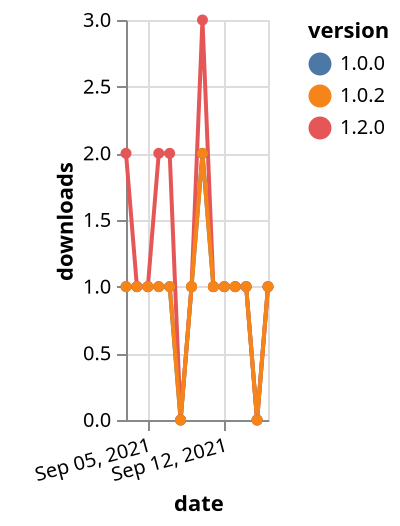 {"$schema": "https://vega.github.io/schema/vega-lite/v5.json", "description": "A simple bar chart with embedded data.", "data": {"values": [{"date": "2021-09-03", "total": 157, "delta": 1, "version": "1.0.0"}, {"date": "2021-09-04", "total": 158, "delta": 1, "version": "1.0.0"}, {"date": "2021-09-05", "total": 159, "delta": 1, "version": "1.0.0"}, {"date": "2021-09-06", "total": 160, "delta": 1, "version": "1.0.0"}, {"date": "2021-09-07", "total": 161, "delta": 1, "version": "1.0.0"}, {"date": "2021-09-08", "total": 161, "delta": 0, "version": "1.0.0"}, {"date": "2021-09-09", "total": 162, "delta": 1, "version": "1.0.0"}, {"date": "2021-09-10", "total": 164, "delta": 2, "version": "1.0.0"}, {"date": "2021-09-11", "total": 165, "delta": 1, "version": "1.0.0"}, {"date": "2021-09-12", "total": 166, "delta": 1, "version": "1.0.0"}, {"date": "2021-09-13", "total": 167, "delta": 1, "version": "1.0.0"}, {"date": "2021-09-14", "total": 168, "delta": 1, "version": "1.0.0"}, {"date": "2021-09-15", "total": 168, "delta": 0, "version": "1.0.0"}, {"date": "2021-09-16", "total": 169, "delta": 1, "version": "1.0.0"}, {"date": "2021-09-03", "total": 126, "delta": 2, "version": "1.2.0"}, {"date": "2021-09-04", "total": 127, "delta": 1, "version": "1.2.0"}, {"date": "2021-09-05", "total": 128, "delta": 1, "version": "1.2.0"}, {"date": "2021-09-06", "total": 130, "delta": 2, "version": "1.2.0"}, {"date": "2021-09-07", "total": 132, "delta": 2, "version": "1.2.0"}, {"date": "2021-09-08", "total": 132, "delta": 0, "version": "1.2.0"}, {"date": "2021-09-09", "total": 133, "delta": 1, "version": "1.2.0"}, {"date": "2021-09-10", "total": 136, "delta": 3, "version": "1.2.0"}, {"date": "2021-09-11", "total": 137, "delta": 1, "version": "1.2.0"}, {"date": "2021-09-12", "total": 138, "delta": 1, "version": "1.2.0"}, {"date": "2021-09-13", "total": 139, "delta": 1, "version": "1.2.0"}, {"date": "2021-09-14", "total": 140, "delta": 1, "version": "1.2.0"}, {"date": "2021-09-15", "total": 140, "delta": 0, "version": "1.2.0"}, {"date": "2021-09-16", "total": 141, "delta": 1, "version": "1.2.0"}, {"date": "2021-09-03", "total": 135, "delta": 1, "version": "1.0.2"}, {"date": "2021-09-04", "total": 136, "delta": 1, "version": "1.0.2"}, {"date": "2021-09-05", "total": 137, "delta": 1, "version": "1.0.2"}, {"date": "2021-09-06", "total": 138, "delta": 1, "version": "1.0.2"}, {"date": "2021-09-07", "total": 139, "delta": 1, "version": "1.0.2"}, {"date": "2021-09-08", "total": 139, "delta": 0, "version": "1.0.2"}, {"date": "2021-09-09", "total": 140, "delta": 1, "version": "1.0.2"}, {"date": "2021-09-10", "total": 142, "delta": 2, "version": "1.0.2"}, {"date": "2021-09-11", "total": 143, "delta": 1, "version": "1.0.2"}, {"date": "2021-09-12", "total": 144, "delta": 1, "version": "1.0.2"}, {"date": "2021-09-13", "total": 145, "delta": 1, "version": "1.0.2"}, {"date": "2021-09-14", "total": 146, "delta": 1, "version": "1.0.2"}, {"date": "2021-09-15", "total": 146, "delta": 0, "version": "1.0.2"}, {"date": "2021-09-16", "total": 147, "delta": 1, "version": "1.0.2"}]}, "width": "container", "mark": {"type": "line", "point": {"filled": true}}, "encoding": {"x": {"field": "date", "type": "temporal", "timeUnit": "yearmonthdate", "title": "date", "axis": {"labelAngle": -15}}, "y": {"field": "delta", "type": "quantitative", "title": "downloads"}, "color": {"field": "version", "type": "nominal"}, "tooltip": {"field": "delta"}}}